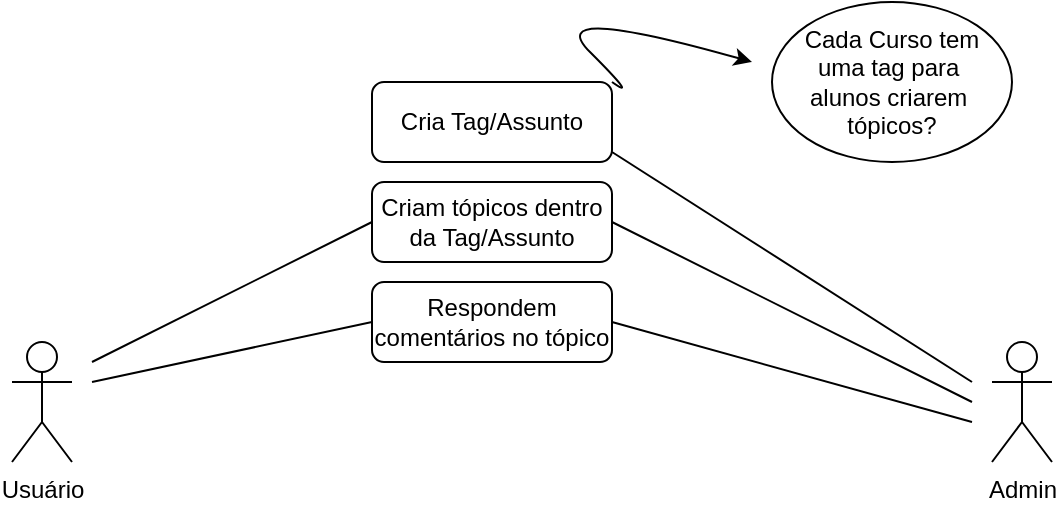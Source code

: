 <mxfile version="14.6.12" type="github">
  <diagram id="q83c_Z8SFthLrRIMblZ2" name="Page-1">
    <mxGraphModel dx="796" dy="462" grid="1" gridSize="10" guides="1" tooltips="1" connect="1" arrows="1" fold="1" page="1" pageScale="1" pageWidth="827" pageHeight="1169" math="0" shadow="0">
      <root>
        <mxCell id="0" />
        <mxCell id="1" parent="0" />
        <mxCell id="79RZK5hzap7XcCpConLB-1" value="Admin" style="shape=umlActor;verticalLabelPosition=bottom;verticalAlign=top;html=1;outlineConnect=0;" vertex="1" parent="1">
          <mxGeometry x="590" y="210" width="30" height="60" as="geometry" />
        </mxCell>
        <mxCell id="79RZK5hzap7XcCpConLB-2" value="Usuário" style="shape=umlActor;verticalLabelPosition=bottom;verticalAlign=top;html=1;outlineConnect=0;" vertex="1" parent="1">
          <mxGeometry x="100" y="210" width="30" height="60" as="geometry" />
        </mxCell>
        <mxCell id="79RZK5hzap7XcCpConLB-9" value="" style="endArrow=none;html=1;exitX=1;exitY=0.5;exitDx=0;exitDy=0;" edge="1" parent="1">
          <mxGeometry width="50" height="50" relative="1" as="geometry">
            <mxPoint x="400" y="115" as="sourcePoint" />
            <mxPoint x="580" y="230" as="targetPoint" />
          </mxGeometry>
        </mxCell>
        <mxCell id="79RZK5hzap7XcCpConLB-10" value="Criam tópicos dentro da Tag/Assunto" style="rounded=1;whiteSpace=wrap;html=1;" vertex="1" parent="1">
          <mxGeometry x="280" y="130" width="120" height="40" as="geometry" />
        </mxCell>
        <mxCell id="79RZK5hzap7XcCpConLB-11" value="" style="endArrow=none;html=1;entryX=0;entryY=0.5;entryDx=0;entryDy=0;" edge="1" parent="1" target="79RZK5hzap7XcCpConLB-10">
          <mxGeometry width="50" height="50" relative="1" as="geometry">
            <mxPoint x="140" y="220" as="sourcePoint" />
            <mxPoint x="180" y="170" as="targetPoint" />
          </mxGeometry>
        </mxCell>
        <mxCell id="79RZK5hzap7XcCpConLB-13" value="" style="endArrow=none;html=1;exitX=1;exitY=0.5;exitDx=0;exitDy=0;" edge="1" parent="1" source="79RZK5hzap7XcCpConLB-10">
          <mxGeometry width="50" height="50" relative="1" as="geometry">
            <mxPoint x="390" y="205" as="sourcePoint" />
            <mxPoint x="580" y="240" as="targetPoint" />
          </mxGeometry>
        </mxCell>
        <mxCell id="79RZK5hzap7XcCpConLB-14" value="Respondem comentários no tópico" style="rounded=1;whiteSpace=wrap;html=1;" vertex="1" parent="1">
          <mxGeometry x="280" y="180" width="120" height="40" as="geometry" />
        </mxCell>
        <mxCell id="79RZK5hzap7XcCpConLB-15" value="" style="endArrow=none;html=1;exitX=0;exitY=0.5;exitDx=0;exitDy=0;" edge="1" parent="1" source="79RZK5hzap7XcCpConLB-14">
          <mxGeometry width="50" height="50" relative="1" as="geometry">
            <mxPoint x="270" y="270" as="sourcePoint" />
            <mxPoint x="140" y="230" as="targetPoint" />
            <Array as="points" />
          </mxGeometry>
        </mxCell>
        <mxCell id="79RZK5hzap7XcCpConLB-16" value="" style="endArrow=none;html=1;entryX=1;entryY=0.5;entryDx=0;entryDy=0;" edge="1" parent="1" target="79RZK5hzap7XcCpConLB-14">
          <mxGeometry width="50" height="50" relative="1" as="geometry">
            <mxPoint x="580" y="250" as="sourcePoint" />
            <mxPoint x="400" y="260" as="targetPoint" />
            <Array as="points" />
          </mxGeometry>
        </mxCell>
        <mxCell id="79RZK5hzap7XcCpConLB-17" value="Cria Tag/Assunto" style="rounded=1;whiteSpace=wrap;html=1;" vertex="1" parent="1">
          <mxGeometry x="280" y="80" width="120" height="40" as="geometry" />
        </mxCell>
        <mxCell id="79RZK5hzap7XcCpConLB-18" value="Cada Curso tem&lt;br&gt;uma tag para&amp;nbsp;&lt;br&gt;alunos criarem&amp;nbsp;&lt;br&gt;tópicos?" style="ellipse;whiteSpace=wrap;html=1;" vertex="1" parent="1">
          <mxGeometry x="480" y="40" width="120" height="80" as="geometry" />
        </mxCell>
        <mxCell id="79RZK5hzap7XcCpConLB-19" value="" style="curved=1;endArrow=classic;html=1;exitX=1;exitY=0;exitDx=0;exitDy=0;" edge="1" parent="1" source="79RZK5hzap7XcCpConLB-17">
          <mxGeometry width="50" height="50" relative="1" as="geometry">
            <mxPoint x="364" y="90" as="sourcePoint" />
            <mxPoint x="470" y="70" as="targetPoint" />
            <Array as="points">
              <mxPoint x="414" y="90" />
              <mxPoint x="364" y="40" />
            </Array>
          </mxGeometry>
        </mxCell>
      </root>
    </mxGraphModel>
  </diagram>
</mxfile>

